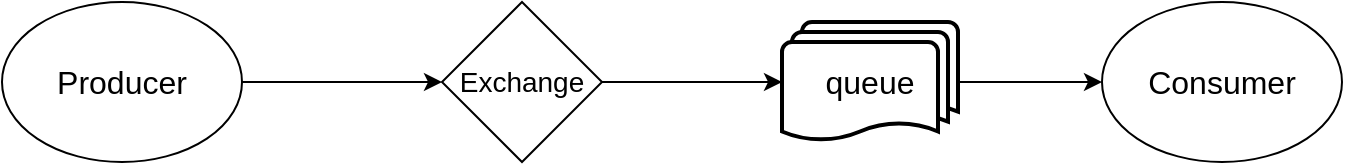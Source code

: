 <mxfile version="21.6.8" type="github">
  <diagram id="C5RBs43oDa-KdzZeNtuy" name="Page-1">
    <mxGraphModel dx="1194" dy="707" grid="1" gridSize="10" guides="1" tooltips="1" connect="1" arrows="1" fold="1" page="1" pageScale="1" pageWidth="827" pageHeight="1169" math="0" shadow="0">
      <root>
        <mxCell id="WIyWlLk6GJQsqaUBKTNV-0" />
        <mxCell id="WIyWlLk6GJQsqaUBKTNV-1" parent="WIyWlLk6GJQsqaUBKTNV-0" />
        <mxCell id="WeGZIuKQ77RgK0bvNx6u-5" style="edgeStyle=orthogonalEdgeStyle;rounded=0;orthogonalLoop=1;jettySize=auto;html=1;entryX=0;entryY=0.5;entryDx=0;entryDy=0;" edge="1" parent="WIyWlLk6GJQsqaUBKTNV-1" source="WeGZIuKQ77RgK0bvNx6u-0" target="WeGZIuKQ77RgK0bvNx6u-1">
          <mxGeometry relative="1" as="geometry" />
        </mxCell>
        <mxCell id="WeGZIuKQ77RgK0bvNx6u-0" value="Producer" style="ellipse;whiteSpace=wrap;html=1;fontSize=16;" vertex="1" parent="WIyWlLk6GJQsqaUBKTNV-1">
          <mxGeometry x="40" y="130" width="120" height="80" as="geometry" />
        </mxCell>
        <mxCell id="WeGZIuKQ77RgK0bvNx6u-6" style="edgeStyle=orthogonalEdgeStyle;rounded=0;orthogonalLoop=1;jettySize=auto;html=1;exitX=1;exitY=0.5;exitDx=0;exitDy=0;entryX=0;entryY=0.5;entryDx=0;entryDy=0;entryPerimeter=0;" edge="1" parent="WIyWlLk6GJQsqaUBKTNV-1" source="WeGZIuKQ77RgK0bvNx6u-1" target="WeGZIuKQ77RgK0bvNx6u-3">
          <mxGeometry relative="1" as="geometry" />
        </mxCell>
        <mxCell id="WeGZIuKQ77RgK0bvNx6u-1" value="Exchange" style="rhombus;whiteSpace=wrap;html=1;fontSize=14;" vertex="1" parent="WIyWlLk6GJQsqaUBKTNV-1">
          <mxGeometry x="260" y="130" width="80" height="80" as="geometry" />
        </mxCell>
        <mxCell id="WeGZIuKQ77RgK0bvNx6u-2" value="Consumer" style="ellipse;whiteSpace=wrap;html=1;fontSize=16;" vertex="1" parent="WIyWlLk6GJQsqaUBKTNV-1">
          <mxGeometry x="590" y="130" width="120" height="80" as="geometry" />
        </mxCell>
        <mxCell id="WeGZIuKQ77RgK0bvNx6u-7" style="edgeStyle=orthogonalEdgeStyle;rounded=0;orthogonalLoop=1;jettySize=auto;html=1;exitX=1;exitY=0.5;exitDx=0;exitDy=0;exitPerimeter=0;" edge="1" parent="WIyWlLk6GJQsqaUBKTNV-1" source="WeGZIuKQ77RgK0bvNx6u-3" target="WeGZIuKQ77RgK0bvNx6u-2">
          <mxGeometry relative="1" as="geometry" />
        </mxCell>
        <mxCell id="WeGZIuKQ77RgK0bvNx6u-3" value="queue" style="strokeWidth=2;html=1;shape=mxgraph.flowchart.multi-document;whiteSpace=wrap;fontSize=16;" vertex="1" parent="WIyWlLk6GJQsqaUBKTNV-1">
          <mxGeometry x="430" y="140" width="88" height="60" as="geometry" />
        </mxCell>
      </root>
    </mxGraphModel>
  </diagram>
</mxfile>
